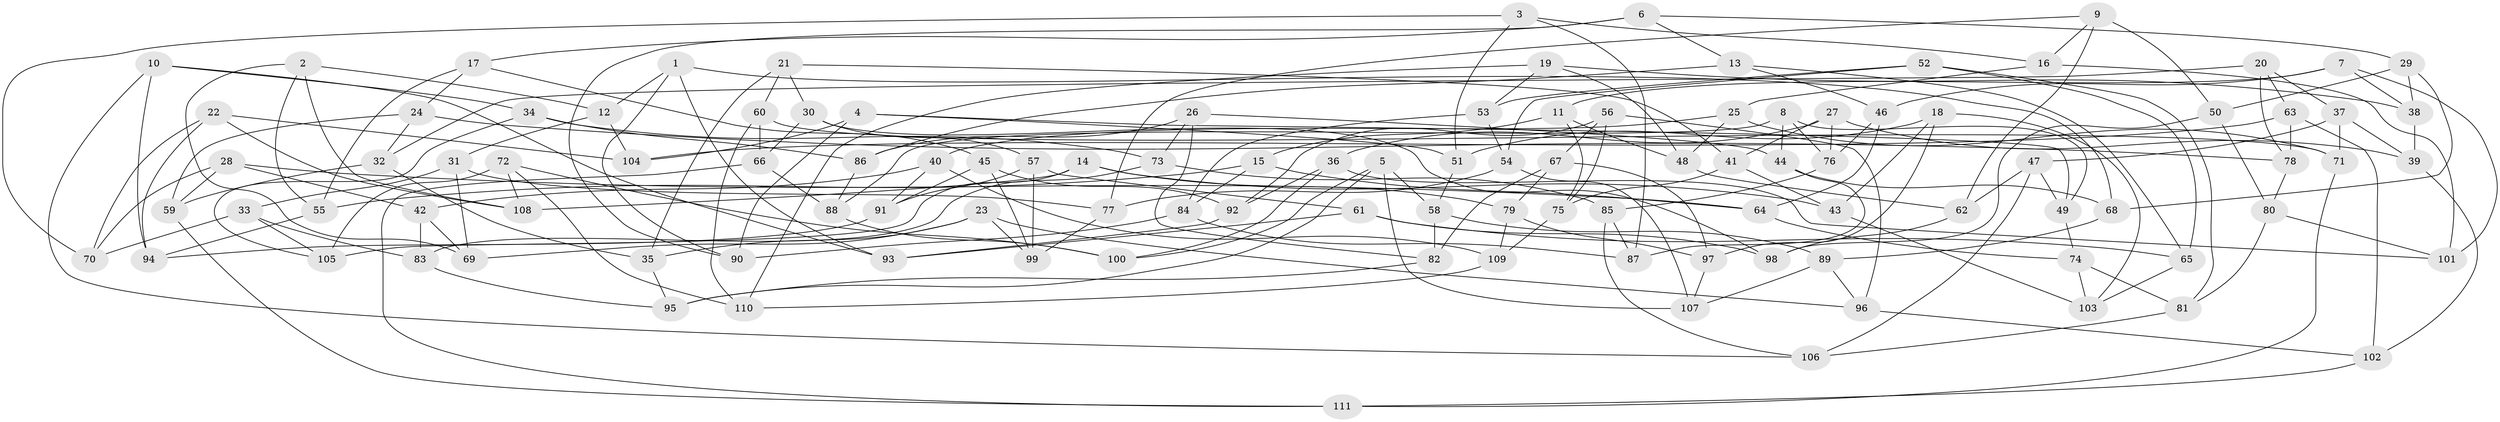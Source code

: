 // coarse degree distribution, {7: 0.13636363636363635, 12: 0.06818181818181818, 10: 0.045454545454545456, 4: 0.2727272727272727, 5: 0.09090909090909091, 6: 0.18181818181818182, 9: 0.022727272727272728, 8: 0.13636363636363635, 2: 0.022727272727272728, 3: 0.022727272727272728}
// Generated by graph-tools (version 1.1) at 2025/20/03/04/25 18:20:44]
// undirected, 111 vertices, 222 edges
graph export_dot {
graph [start="1"]
  node [color=gray90,style=filled];
  1;
  2;
  3;
  4;
  5;
  6;
  7;
  8;
  9;
  10;
  11;
  12;
  13;
  14;
  15;
  16;
  17;
  18;
  19;
  20;
  21;
  22;
  23;
  24;
  25;
  26;
  27;
  28;
  29;
  30;
  31;
  32;
  33;
  34;
  35;
  36;
  37;
  38;
  39;
  40;
  41;
  42;
  43;
  44;
  45;
  46;
  47;
  48;
  49;
  50;
  51;
  52;
  53;
  54;
  55;
  56;
  57;
  58;
  59;
  60;
  61;
  62;
  63;
  64;
  65;
  66;
  67;
  68;
  69;
  70;
  71;
  72;
  73;
  74;
  75;
  76;
  77;
  78;
  79;
  80;
  81;
  82;
  83;
  84;
  85;
  86;
  87;
  88;
  89;
  90;
  91;
  92;
  93;
  94;
  95;
  96;
  97;
  98;
  99;
  100;
  101;
  102;
  103;
  104;
  105;
  106;
  107;
  108;
  109;
  110;
  111;
  1 -- 12;
  1 -- 90;
  1 -- 93;
  1 -- 68;
  2 -- 12;
  2 -- 108;
  2 -- 69;
  2 -- 55;
  3 -- 70;
  3 -- 51;
  3 -- 16;
  3 -- 87;
  4 -- 90;
  4 -- 51;
  4 -- 104;
  4 -- 49;
  5 -- 58;
  5 -- 107;
  5 -- 95;
  5 -- 100;
  6 -- 13;
  6 -- 17;
  6 -- 29;
  6 -- 90;
  7 -- 46;
  7 -- 38;
  7 -- 11;
  7 -- 101;
  8 -- 88;
  8 -- 76;
  8 -- 44;
  8 -- 49;
  9 -- 77;
  9 -- 16;
  9 -- 62;
  9 -- 50;
  10 -- 34;
  10 -- 94;
  10 -- 93;
  10 -- 106;
  11 -- 75;
  11 -- 15;
  11 -- 48;
  12 -- 104;
  12 -- 31;
  13 -- 86;
  13 -- 46;
  13 -- 65;
  14 -- 79;
  14 -- 105;
  14 -- 108;
  14 -- 43;
  15 -- 55;
  15 -- 84;
  15 -- 64;
  16 -- 25;
  16 -- 101;
  17 -- 55;
  17 -- 24;
  17 -- 45;
  18 -- 97;
  18 -- 103;
  18 -- 43;
  18 -- 51;
  19 -- 48;
  19 -- 110;
  19 -- 38;
  19 -- 53;
  20 -- 32;
  20 -- 63;
  20 -- 37;
  20 -- 78;
  21 -- 30;
  21 -- 60;
  21 -- 41;
  21 -- 35;
  22 -- 104;
  22 -- 70;
  22 -- 108;
  22 -- 94;
  23 -- 69;
  23 -- 96;
  23 -- 99;
  23 -- 35;
  24 -- 59;
  24 -- 32;
  24 -- 78;
  25 -- 40;
  25 -- 48;
  25 -- 71;
  26 -- 73;
  26 -- 86;
  26 -- 82;
  26 -- 44;
  27 -- 41;
  27 -- 76;
  27 -- 39;
  27 -- 36;
  28 -- 42;
  28 -- 70;
  28 -- 64;
  28 -- 59;
  29 -- 38;
  29 -- 68;
  29 -- 50;
  30 -- 98;
  30 -- 66;
  30 -- 57;
  31 -- 33;
  31 -- 69;
  31 -- 77;
  32 -- 35;
  32 -- 59;
  33 -- 105;
  33 -- 83;
  33 -- 70;
  34 -- 73;
  34 -- 86;
  34 -- 105;
  35 -- 95;
  36 -- 101;
  36 -- 100;
  36 -- 92;
  37 -- 71;
  37 -- 47;
  37 -- 39;
  38 -- 39;
  39 -- 102;
  40 -- 91;
  40 -- 109;
  40 -- 42;
  41 -- 43;
  41 -- 75;
  42 -- 83;
  42 -- 69;
  43 -- 103;
  44 -- 87;
  44 -- 68;
  45 -- 91;
  45 -- 92;
  45 -- 99;
  46 -- 64;
  46 -- 76;
  47 -- 49;
  47 -- 62;
  47 -- 106;
  48 -- 62;
  49 -- 74;
  50 -- 98;
  50 -- 80;
  51 -- 58;
  52 -- 65;
  52 -- 54;
  52 -- 53;
  52 -- 81;
  53 -- 84;
  53 -- 54;
  54 -- 107;
  54 -- 77;
  55 -- 94;
  56 -- 75;
  56 -- 96;
  56 -- 92;
  56 -- 67;
  57 -- 99;
  57 -- 61;
  57 -- 91;
  58 -- 82;
  58 -- 89;
  59 -- 111;
  60 -- 110;
  60 -- 71;
  60 -- 66;
  61 -- 93;
  61 -- 65;
  61 -- 98;
  62 -- 98;
  63 -- 104;
  63 -- 102;
  63 -- 78;
  64 -- 74;
  65 -- 103;
  66 -- 111;
  66 -- 88;
  67 -- 97;
  67 -- 82;
  67 -- 79;
  68 -- 89;
  71 -- 111;
  72 -- 108;
  72 -- 110;
  72 -- 100;
  72 -- 105;
  73 -- 85;
  73 -- 83;
  74 -- 103;
  74 -- 81;
  75 -- 109;
  76 -- 85;
  77 -- 99;
  78 -- 80;
  79 -- 97;
  79 -- 109;
  80 -- 81;
  80 -- 101;
  81 -- 106;
  82 -- 95;
  83 -- 95;
  84 -- 90;
  84 -- 87;
  85 -- 87;
  85 -- 106;
  86 -- 88;
  88 -- 100;
  89 -- 107;
  89 -- 96;
  91 -- 94;
  92 -- 93;
  96 -- 102;
  97 -- 107;
  102 -- 111;
  109 -- 110;
}
